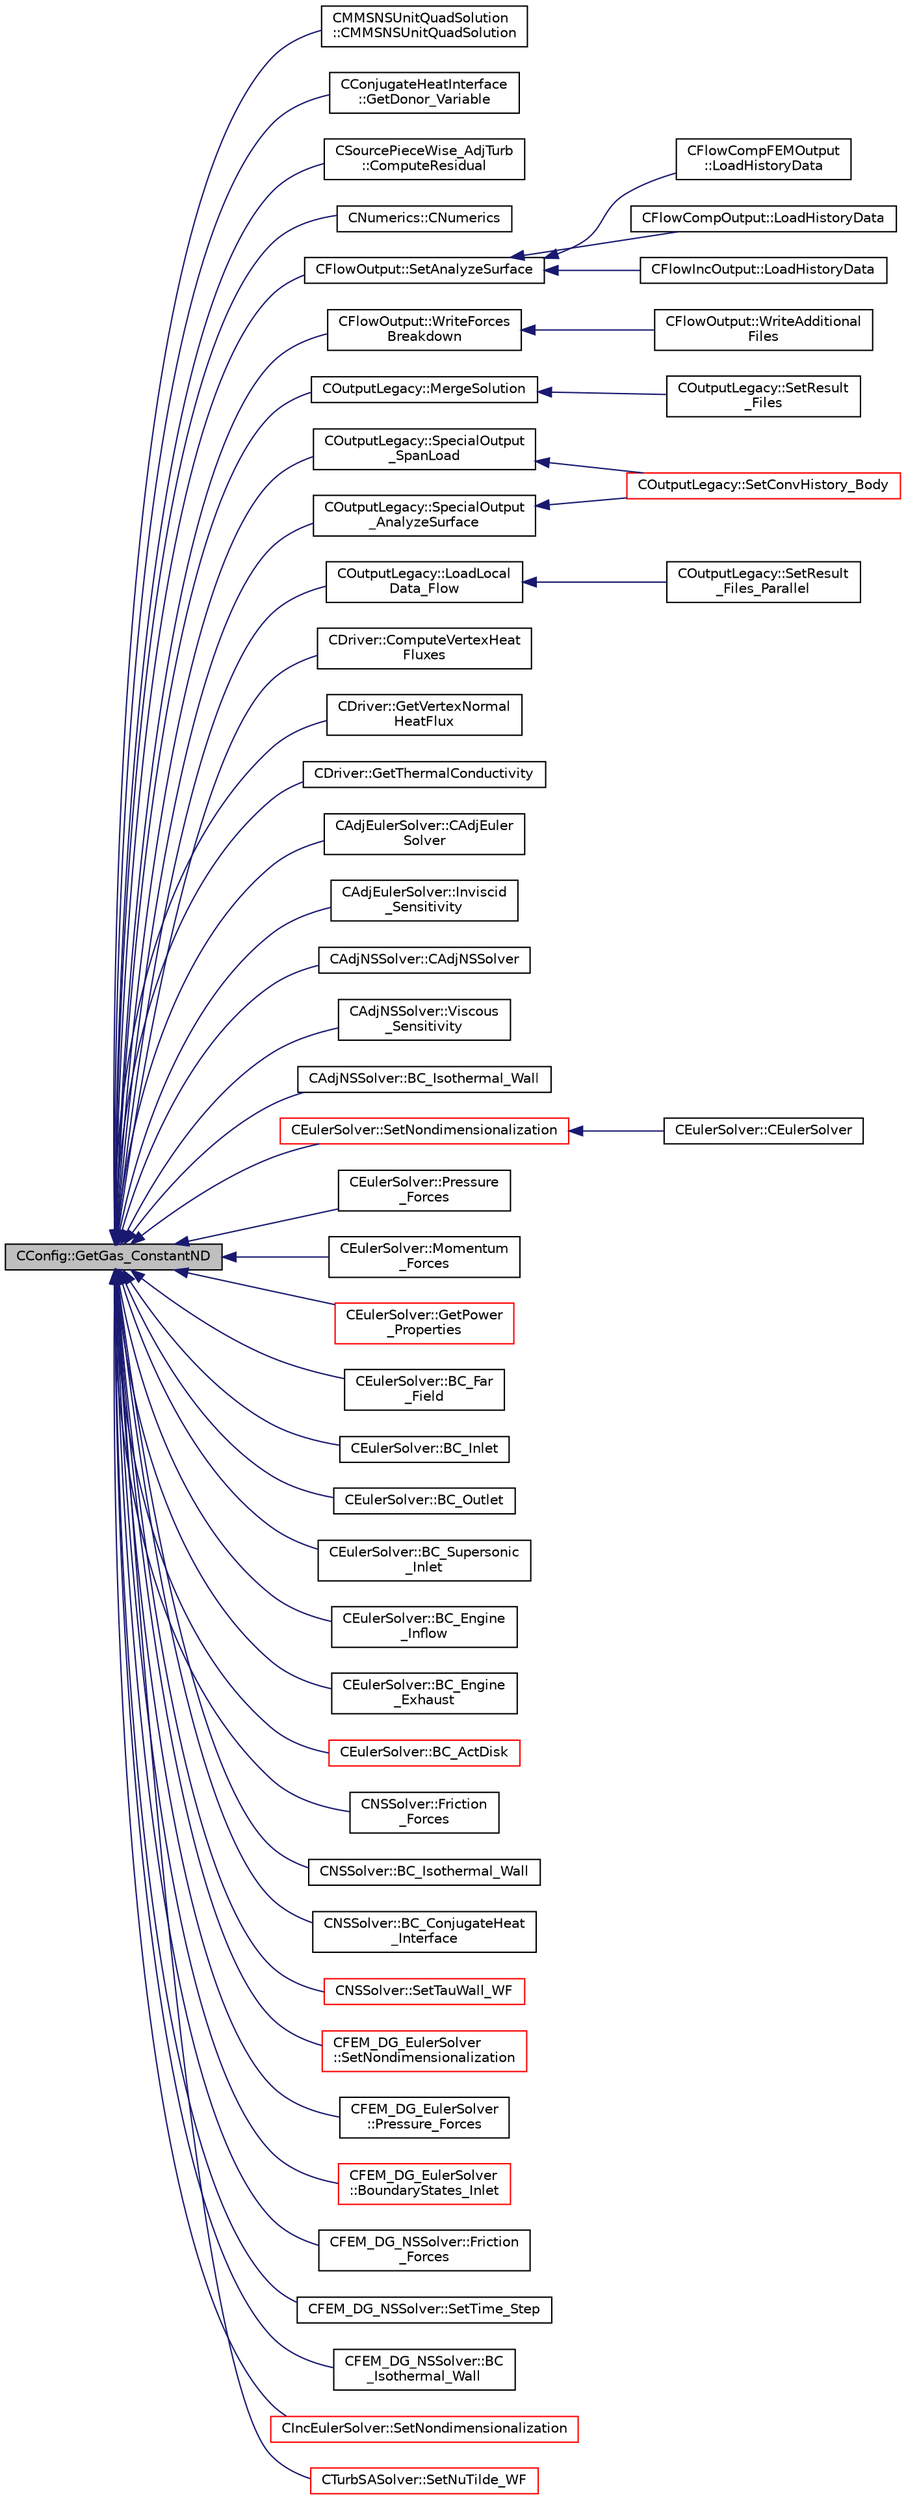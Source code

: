 digraph "CConfig::GetGas_ConstantND"
{
  edge [fontname="Helvetica",fontsize="10",labelfontname="Helvetica",labelfontsize="10"];
  node [fontname="Helvetica",fontsize="10",shape=record];
  rankdir="LR";
  Node3540 [label="CConfig::GetGas_ConstantND",height=0.2,width=0.4,color="black", fillcolor="grey75", style="filled", fontcolor="black"];
  Node3540 -> Node3541 [dir="back",color="midnightblue",fontsize="10",style="solid",fontname="Helvetica"];
  Node3541 [label="CMMSNSUnitQuadSolution\l::CMMSNSUnitQuadSolution",height=0.2,width=0.4,color="black", fillcolor="white", style="filled",URL="$class_c_m_m_s_n_s_unit_quad_solution.html#a15ed15b17ed5e8bcc2c4e22ae0208609"];
  Node3540 -> Node3542 [dir="back",color="midnightblue",fontsize="10",style="solid",fontname="Helvetica"];
  Node3542 [label="CConjugateHeatInterface\l::GetDonor_Variable",height=0.2,width=0.4,color="black", fillcolor="white", style="filled",URL="$class_c_conjugate_heat_interface.html#a202dd62e4a06b68c52ffa585d6c28149",tooltip="Retrieve the variable that will be sent from donor mesh to target mesh. "];
  Node3540 -> Node3543 [dir="back",color="midnightblue",fontsize="10",style="solid",fontname="Helvetica"];
  Node3543 [label="CSourcePieceWise_AdjTurb\l::ComputeResidual",height=0.2,width=0.4,color="black", fillcolor="white", style="filled",URL="$class_c_source_piece_wise___adj_turb.html#aa05da39768b27c31284576862b49259c",tooltip="Source term integration of the adjoint turbulence equation. "];
  Node3540 -> Node3544 [dir="back",color="midnightblue",fontsize="10",style="solid",fontname="Helvetica"];
  Node3544 [label="CNumerics::CNumerics",height=0.2,width=0.4,color="black", fillcolor="white", style="filled",URL="$class_c_numerics.html#a82c64006b78513ee4a3ec0d1cdfab6af"];
  Node3540 -> Node3545 [dir="back",color="midnightblue",fontsize="10",style="solid",fontname="Helvetica"];
  Node3545 [label="CFlowOutput::SetAnalyzeSurface",height=0.2,width=0.4,color="black", fillcolor="white", style="filled",URL="$class_c_flow_output.html#a3fce259b2fe0a624a311ef889f9ab36c",tooltip="Set flow surface output field values. "];
  Node3545 -> Node3546 [dir="back",color="midnightblue",fontsize="10",style="solid",fontname="Helvetica"];
  Node3546 [label="CFlowCompFEMOutput\l::LoadHistoryData",height=0.2,width=0.4,color="black", fillcolor="white", style="filled",URL="$class_c_flow_comp_f_e_m_output.html#a0a4561b8ab0dffd1052f884062fd9710",tooltip="Load the history output field values. "];
  Node3545 -> Node3547 [dir="back",color="midnightblue",fontsize="10",style="solid",fontname="Helvetica"];
  Node3547 [label="CFlowCompOutput::LoadHistoryData",height=0.2,width=0.4,color="black", fillcolor="white", style="filled",URL="$class_c_flow_comp_output.html#a393cb19a691990ee6e88f844eccc79ed",tooltip="Load the history output field values. "];
  Node3545 -> Node3548 [dir="back",color="midnightblue",fontsize="10",style="solid",fontname="Helvetica"];
  Node3548 [label="CFlowIncOutput::LoadHistoryData",height=0.2,width=0.4,color="black", fillcolor="white", style="filled",URL="$class_c_flow_inc_output.html#a466112efa2e3a89cdd2456701a0480b5",tooltip="Load the history output field values. "];
  Node3540 -> Node3549 [dir="back",color="midnightblue",fontsize="10",style="solid",fontname="Helvetica"];
  Node3549 [label="CFlowOutput::WriteForces\lBreakdown",height=0.2,width=0.4,color="black", fillcolor="white", style="filled",URL="$class_c_flow_output.html#afacedef2006aa6fcf8c9a312b5f4430c",tooltip="Write the forces breakdown file. "];
  Node3549 -> Node3550 [dir="back",color="midnightblue",fontsize="10",style="solid",fontname="Helvetica"];
  Node3550 [label="CFlowOutput::WriteAdditional\lFiles",height=0.2,width=0.4,color="black", fillcolor="white", style="filled",URL="$class_c_flow_output.html#aaac3fb7b2575967b157c306065ab1ea8",tooltip="Write any additional files defined for the current solver. "];
  Node3540 -> Node3551 [dir="back",color="midnightblue",fontsize="10",style="solid",fontname="Helvetica"];
  Node3551 [label="COutputLegacy::MergeSolution",height=0.2,width=0.4,color="black", fillcolor="white", style="filled",URL="$class_c_output_legacy.html#af30cc9d6a1d32da2af7043901a5914cf",tooltip="Merge the solution into a data structure used for output file writing. "];
  Node3551 -> Node3552 [dir="back",color="midnightblue",fontsize="10",style="solid",fontname="Helvetica"];
  Node3552 [label="COutputLegacy::SetResult\l_Files",height=0.2,width=0.4,color="black", fillcolor="white", style="filled",URL="$class_c_output_legacy.html#aa817439538e8cf82f82acbfa0bf7e735",tooltip="Writes and organizes the all the output files, except the history one, for serial computations..."];
  Node3540 -> Node3553 [dir="back",color="midnightblue",fontsize="10",style="solid",fontname="Helvetica"];
  Node3553 [label="COutputLegacy::SpecialOutput\l_SpanLoad",height=0.2,width=0.4,color="black", fillcolor="white", style="filled",URL="$class_c_output_legacy.html#a8772390855e98cb1b90e6b835d2532de",tooltip="Writes forces at different sections. "];
  Node3553 -> Node3554 [dir="back",color="midnightblue",fontsize="10",style="solid",fontname="Helvetica"];
  Node3554 [label="COutputLegacy::SetConvHistory_Body",height=0.2,width=0.4,color="red", fillcolor="white", style="filled",URL="$class_c_output_legacy.html#a217cc0d778a3828499189a9debee47c6",tooltip="Write the history file and the convergence on the screen for serial computations. ..."];
  Node3540 -> Node3560 [dir="back",color="midnightblue",fontsize="10",style="solid",fontname="Helvetica"];
  Node3560 [label="COutputLegacy::LoadLocal\lData_Flow",height=0.2,width=0.4,color="black", fillcolor="white", style="filled",URL="$class_c_output_legacy.html#a83e5de863b29fe3a222074d93d696d57",tooltip="Load the desired solution data into a structure used for parallel reordering and output file writing ..."];
  Node3560 -> Node3561 [dir="back",color="midnightblue",fontsize="10",style="solid",fontname="Helvetica"];
  Node3561 [label="COutputLegacy::SetResult\l_Files_Parallel",height=0.2,width=0.4,color="black", fillcolor="white", style="filled",URL="$class_c_output_legacy.html#a9e7832982d8237df4df455b027fd203b",tooltip="Writes and organizes the all the output files, except the history one, for parallel computations..."];
  Node3540 -> Node3562 [dir="back",color="midnightblue",fontsize="10",style="solid",fontname="Helvetica"];
  Node3562 [label="COutputLegacy::SpecialOutput\l_AnalyzeSurface",height=0.2,width=0.4,color="black", fillcolor="white", style="filled",URL="$class_c_output_legacy.html#ae5bab3f07ff9b9d1434626add0d4d332",tooltip="Writes one dimensional output. "];
  Node3562 -> Node3554 [dir="back",color="midnightblue",fontsize="10",style="solid",fontname="Helvetica"];
  Node3540 -> Node3563 [dir="back",color="midnightblue",fontsize="10",style="solid",fontname="Helvetica"];
  Node3563 [label="CDriver::ComputeVertexHeat\lFluxes",height=0.2,width=0.4,color="black", fillcolor="white", style="filled",URL="$class_c_driver.html#a6b9bdfedb484be9b1918b53ade55f023",tooltip="Compute the heat flux at a vertex on a specified marker (3 components). "];
  Node3540 -> Node3564 [dir="back",color="midnightblue",fontsize="10",style="solid",fontname="Helvetica"];
  Node3564 [label="CDriver::GetVertexNormal\lHeatFlux",height=0.2,width=0.4,color="black", fillcolor="white", style="filled",URL="$class_c_driver.html#a767ca7234689074b36fdfa57048b560a",tooltip="Get the wall normal component of the heat flux at a vertex on a specified marker. ..."];
  Node3540 -> Node3565 [dir="back",color="midnightblue",fontsize="10",style="solid",fontname="Helvetica"];
  Node3565 [label="CDriver::GetThermalConductivity",height=0.2,width=0.4,color="black", fillcolor="white", style="filled",URL="$class_c_driver.html#a66859e13fce9d9d52333cdf68340d8b5",tooltip="Get the thermal conductivity at a vertex on a specified marker. "];
  Node3540 -> Node3566 [dir="back",color="midnightblue",fontsize="10",style="solid",fontname="Helvetica"];
  Node3566 [label="CAdjEulerSolver::CAdjEuler\lSolver",height=0.2,width=0.4,color="black", fillcolor="white", style="filled",URL="$class_c_adj_euler_solver.html#a0a739888df9436d4707665d152a7af1a"];
  Node3540 -> Node3567 [dir="back",color="midnightblue",fontsize="10",style="solid",fontname="Helvetica"];
  Node3567 [label="CAdjEulerSolver::Inviscid\l_Sensitivity",height=0.2,width=0.4,color="black", fillcolor="white", style="filled",URL="$class_c_adj_euler_solver.html#a35fcc75148b249c56e3625ba23196856",tooltip="Compute the inviscid sensitivity of the functional. "];
  Node3540 -> Node3568 [dir="back",color="midnightblue",fontsize="10",style="solid",fontname="Helvetica"];
  Node3568 [label="CAdjNSSolver::CAdjNSSolver",height=0.2,width=0.4,color="black", fillcolor="white", style="filled",URL="$class_c_adj_n_s_solver.html#a323f1dc7c0b9fe00d1911eeeea365d46"];
  Node3540 -> Node3569 [dir="back",color="midnightblue",fontsize="10",style="solid",fontname="Helvetica"];
  Node3569 [label="CAdjNSSolver::Viscous\l_Sensitivity",height=0.2,width=0.4,color="black", fillcolor="white", style="filled",URL="$class_c_adj_n_s_solver.html#ab05613f9de871991f55c2e1f12eac8dd",tooltip="Compute the viscous sensitivity of the functional. "];
  Node3540 -> Node3570 [dir="back",color="midnightblue",fontsize="10",style="solid",fontname="Helvetica"];
  Node3570 [label="CAdjNSSolver::BC_Isothermal_Wall",height=0.2,width=0.4,color="black", fillcolor="white", style="filled",URL="$class_c_adj_n_s_solver.html#a20cd2fa256386da7791e11f40b701003",tooltip="Impose via the residual or brute force the Navier-Stokes adjoint boundary condition (heat flux)..."];
  Node3540 -> Node3571 [dir="back",color="midnightblue",fontsize="10",style="solid",fontname="Helvetica"];
  Node3571 [label="CEulerSolver::SetNondimensionalization",height=0.2,width=0.4,color="red", fillcolor="white", style="filled",URL="$class_c_euler_solver.html#a1c633d6e77fefb2e76308e2ba0af0c2c",tooltip="Set the solver nondimensionalization. "];
  Node3571 -> Node3572 [dir="back",color="midnightblue",fontsize="10",style="solid",fontname="Helvetica"];
  Node3572 [label="CEulerSolver::CEulerSolver",height=0.2,width=0.4,color="black", fillcolor="white", style="filled",URL="$class_c_euler_solver.html#ae1e74218b4e943111b100d7ddcbd4db9"];
  Node3540 -> Node3574 [dir="back",color="midnightblue",fontsize="10",style="solid",fontname="Helvetica"];
  Node3574 [label="CEulerSolver::Pressure\l_Forces",height=0.2,width=0.4,color="black", fillcolor="white", style="filled",URL="$class_c_euler_solver.html#a98856f91553ab35f30d27bfd0ab46d69",tooltip="Compute the pressure forces and all the adimensional coefficients. "];
  Node3540 -> Node3575 [dir="back",color="midnightblue",fontsize="10",style="solid",fontname="Helvetica"];
  Node3575 [label="CEulerSolver::Momentum\l_Forces",height=0.2,width=0.4,color="black", fillcolor="white", style="filled",URL="$class_c_euler_solver.html#a9e92c9defb86bcb87924741dd9f89e9d",tooltip="Compute the pressure forces and all the adimensional coefficients. "];
  Node3540 -> Node3576 [dir="back",color="midnightblue",fontsize="10",style="solid",fontname="Helvetica"];
  Node3576 [label="CEulerSolver::GetPower\l_Properties",height=0.2,width=0.4,color="red", fillcolor="white", style="filled",URL="$class_c_euler_solver.html#ad8b538a82e5a7a7e3903ec29954b1d07",tooltip="Compute the Fan face Mach number. "];
  Node3540 -> Node3579 [dir="back",color="midnightblue",fontsize="10",style="solid",fontname="Helvetica"];
  Node3579 [label="CEulerSolver::BC_Far\l_Field",height=0.2,width=0.4,color="black", fillcolor="white", style="filled",URL="$class_c_euler_solver.html#a3cb64b1356f6c0dd43c08df012d99f01",tooltip="Impose the far-field boundary condition using characteristics. "];
  Node3540 -> Node3580 [dir="back",color="midnightblue",fontsize="10",style="solid",fontname="Helvetica"];
  Node3580 [label="CEulerSolver::BC_Inlet",height=0.2,width=0.4,color="black", fillcolor="white", style="filled",URL="$class_c_euler_solver.html#aabbe4c302452f52fcbe5cdf7022e6c9a",tooltip="Impose a subsonic inlet boundary condition. "];
  Node3540 -> Node3581 [dir="back",color="midnightblue",fontsize="10",style="solid",fontname="Helvetica"];
  Node3581 [label="CEulerSolver::BC_Outlet",height=0.2,width=0.4,color="black", fillcolor="white", style="filled",URL="$class_c_euler_solver.html#aadfd34af55080ddd00c50138b610c15a",tooltip="Impose the outlet boundary condition. "];
  Node3540 -> Node3582 [dir="back",color="midnightblue",fontsize="10",style="solid",fontname="Helvetica"];
  Node3582 [label="CEulerSolver::BC_Supersonic\l_Inlet",height=0.2,width=0.4,color="black", fillcolor="white", style="filled",URL="$class_c_euler_solver.html#ab8faca63b78a195c05f26737be131ea5",tooltip="Impose a supersonic inlet boundary condition. "];
  Node3540 -> Node3583 [dir="back",color="midnightblue",fontsize="10",style="solid",fontname="Helvetica"];
  Node3583 [label="CEulerSolver::BC_Engine\l_Inflow",height=0.2,width=0.4,color="black", fillcolor="white", style="filled",URL="$class_c_euler_solver.html#a05ac79a404c4965d71eca457c4cb7566",tooltip="Impose the nacelle inflow boundary condition. "];
  Node3540 -> Node3584 [dir="back",color="midnightblue",fontsize="10",style="solid",fontname="Helvetica"];
  Node3584 [label="CEulerSolver::BC_Engine\l_Exhaust",height=0.2,width=0.4,color="black", fillcolor="white", style="filled",URL="$class_c_euler_solver.html#a423f40edc79091baa43bda1fdbd2575c",tooltip="Impose the ancelle exhaust boundary condition. "];
  Node3540 -> Node3585 [dir="back",color="midnightblue",fontsize="10",style="solid",fontname="Helvetica"];
  Node3585 [label="CEulerSolver::BC_ActDisk",height=0.2,width=0.4,color="red", fillcolor="white", style="filled",URL="$class_c_euler_solver.html#acab63d0bb72e6245b440c015e8c1de04",tooltip="Impose the engine inflow boundary condition. "];
  Node3540 -> Node3588 [dir="back",color="midnightblue",fontsize="10",style="solid",fontname="Helvetica"];
  Node3588 [label="CNSSolver::Friction\l_Forces",height=0.2,width=0.4,color="black", fillcolor="white", style="filled",URL="$class_c_n_s_solver.html#acc926a2b83d8b90fa71faf46abe8f6b7",tooltip="Compute the viscous forces and all the addimensional coefficients. "];
  Node3540 -> Node3589 [dir="back",color="midnightblue",fontsize="10",style="solid",fontname="Helvetica"];
  Node3589 [label="CNSSolver::BC_Isothermal_Wall",height=0.2,width=0.4,color="black", fillcolor="white", style="filled",URL="$class_c_n_s_solver.html#acc95e1ac60fd8a27a8e44d1015c7deba",tooltip="Impose the Navier-Stokes boundary condition (strong). "];
  Node3540 -> Node3590 [dir="back",color="midnightblue",fontsize="10",style="solid",fontname="Helvetica"];
  Node3590 [label="CNSSolver::BC_ConjugateHeat\l_Interface",height=0.2,width=0.4,color="black", fillcolor="white", style="filled",URL="$class_c_n_s_solver.html#ad7c717280b27282a9e02bb1c0b50480a",tooltip="Impose the Navier-Stokes boundary condition (strong) with values from a CHT coupling. "];
  Node3540 -> Node3591 [dir="back",color="midnightblue",fontsize="10",style="solid",fontname="Helvetica"];
  Node3591 [label="CNSSolver::SetTauWall_WF",height=0.2,width=0.4,color="red", fillcolor="white", style="filled",URL="$class_c_n_s_solver.html#afeaca8e0c1a6da9eb2c4d2ddd64bc949",tooltip="Computes the wall shear stress (Tau_Wall) on the surface using a wall function. "];
  Node3540 -> Node3592 [dir="back",color="midnightblue",fontsize="10",style="solid",fontname="Helvetica"];
  Node3592 [label="CFEM_DG_EulerSolver\l::SetNondimensionalization",height=0.2,width=0.4,color="red", fillcolor="white", style="filled",URL="$class_c_f_e_m___d_g___euler_solver.html#a31316dc2fe564329d9bb372961b10a3a",tooltip="Set the fluid solver nondimensionalization. "];
  Node3540 -> Node3594 [dir="back",color="midnightblue",fontsize="10",style="solid",fontname="Helvetica"];
  Node3594 [label="CFEM_DG_EulerSolver\l::Pressure_Forces",height=0.2,width=0.4,color="black", fillcolor="white", style="filled",URL="$class_c_f_e_m___d_g___euler_solver.html#a5b3e068f83cbf3aeb8e6a4e02b4bf27b",tooltip="Compute the pressure forces and all the adimensional coefficients. "];
  Node3540 -> Node3595 [dir="back",color="midnightblue",fontsize="10",style="solid",fontname="Helvetica"];
  Node3595 [label="CFEM_DG_EulerSolver\l::BoundaryStates_Inlet",height=0.2,width=0.4,color="red", fillcolor="white", style="filled",URL="$class_c_f_e_m___d_g___euler_solver.html#af993f01423bbb8e24b8c2bb565bf55eb",tooltip="Function, which computes the boundary states in the integration points of the boundary face by applyi..."];
  Node3540 -> Node3602 [dir="back",color="midnightblue",fontsize="10",style="solid",fontname="Helvetica"];
  Node3602 [label="CFEM_DG_NSSolver::Friction\l_Forces",height=0.2,width=0.4,color="black", fillcolor="white", style="filled",URL="$class_c_f_e_m___d_g___n_s_solver.html#a15cec95ab40ebb36ee69bc5f58840cf3",tooltip="Compute the viscous forces and all the addimensional coefficients. "];
  Node3540 -> Node3603 [dir="back",color="midnightblue",fontsize="10",style="solid",fontname="Helvetica"];
  Node3603 [label="CFEM_DG_NSSolver::SetTime_Step",height=0.2,width=0.4,color="black", fillcolor="white", style="filled",URL="$class_c_f_e_m___d_g___n_s_solver.html#a993de2bb61a532e9d1508bae98dd3a12",tooltip="Function to compute the time step for solving the Navier-Stokes equations. "];
  Node3540 -> Node3604 [dir="back",color="midnightblue",fontsize="10",style="solid",fontname="Helvetica"];
  Node3604 [label="CFEM_DG_NSSolver::BC\l_Isothermal_Wall",height=0.2,width=0.4,color="black", fillcolor="white", style="filled",URL="$class_c_f_e_m___d_g___n_s_solver.html#abcb36132263699c73988c03ca324e290",tooltip="Impose an isothermal condition at the wall. "];
  Node3540 -> Node3605 [dir="back",color="midnightblue",fontsize="10",style="solid",fontname="Helvetica"];
  Node3605 [label="CIncEulerSolver::SetNondimensionalization",height=0.2,width=0.4,color="red", fillcolor="white", style="filled",URL="$class_c_inc_euler_solver.html#a2cffaa24417cb3803d36d38b3874d6d0",tooltip="Set the solver nondimensionalization. "];
  Node3540 -> Node3608 [dir="back",color="midnightblue",fontsize="10",style="solid",fontname="Helvetica"];
  Node3608 [label="CTurbSASolver::SetNuTilde_WF",height=0.2,width=0.4,color="red", fillcolor="white", style="filled",URL="$class_c_turb_s_a_solver.html#a939bd9305ddd11a3079a9987bd832a5d",tooltip="Compute nu tilde from the wall functions. "];
}
